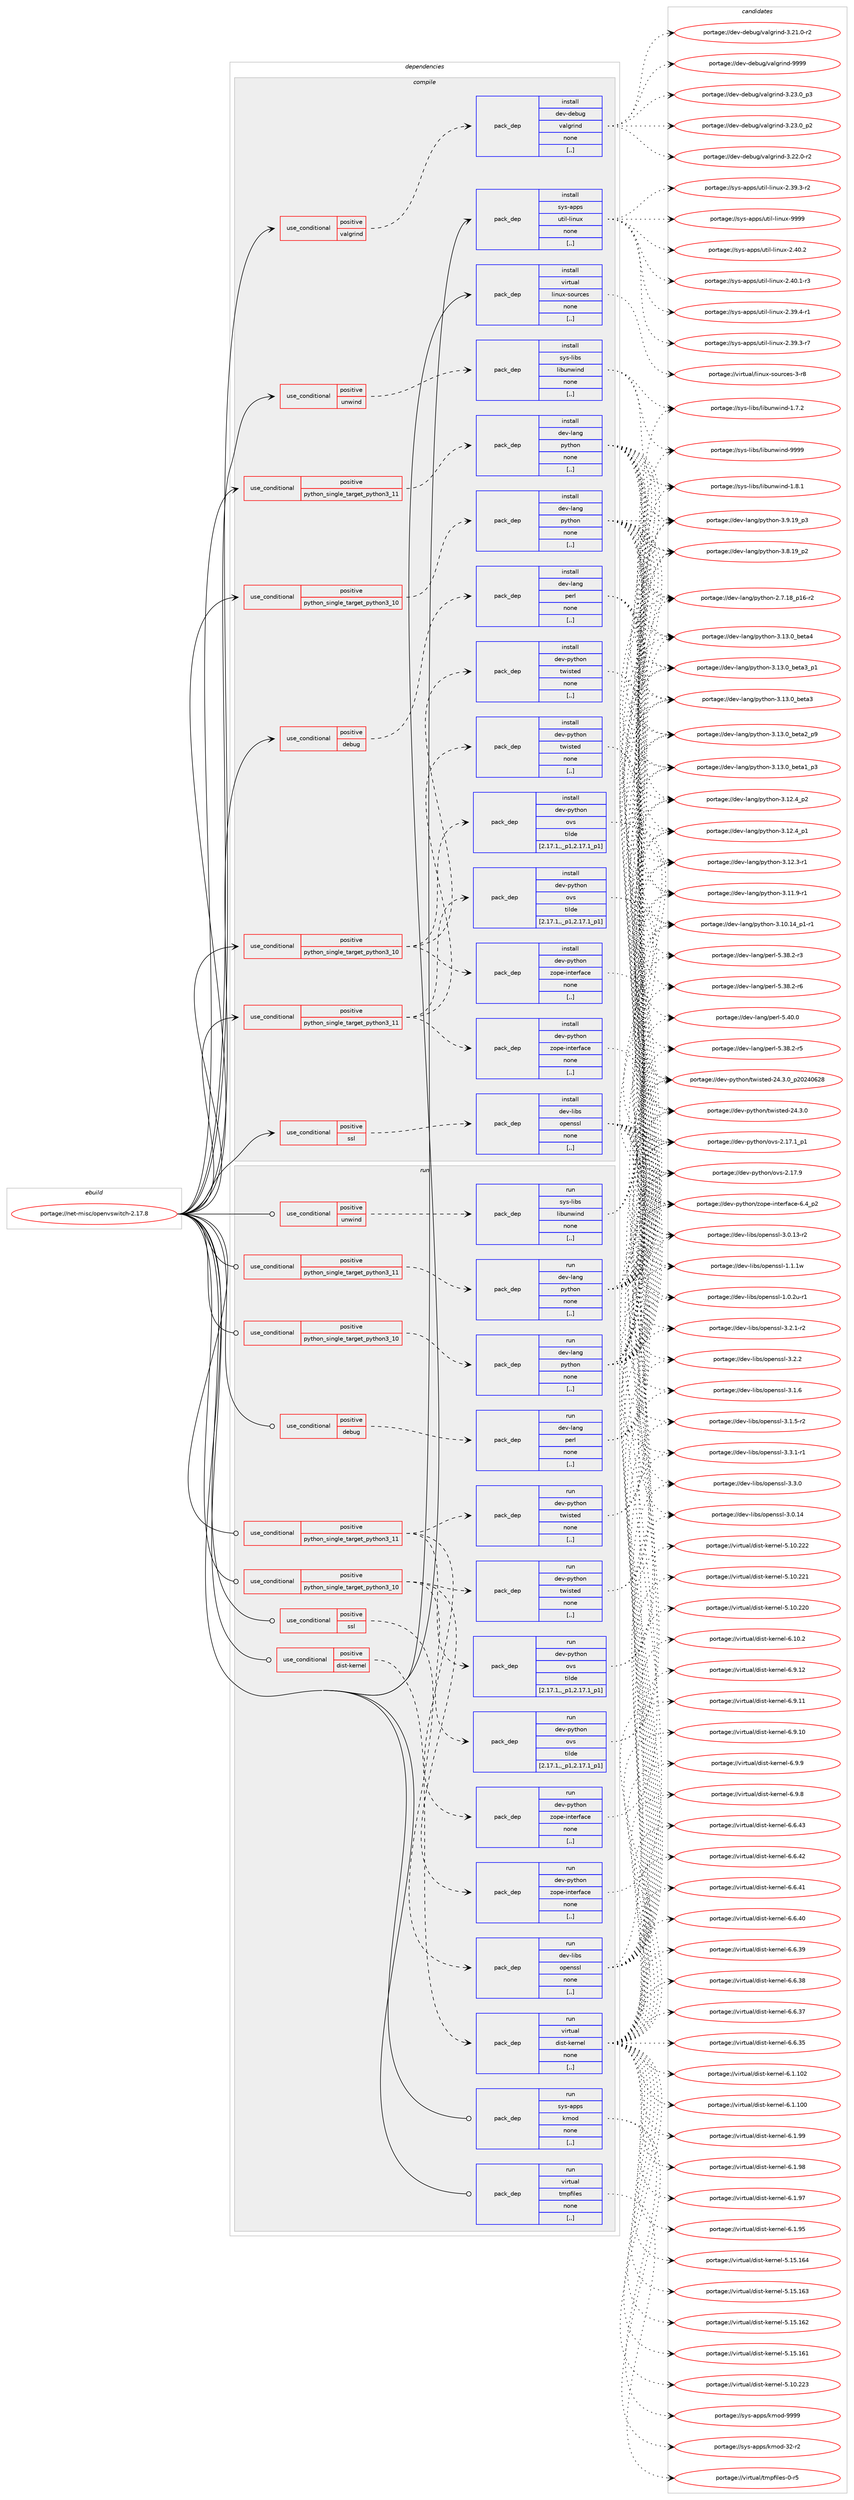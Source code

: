digraph prolog {

# *************
# Graph options
# *************

newrank=true;
concentrate=true;
compound=true;
graph [rankdir=LR,fontname=Helvetica,fontsize=10,ranksep=1.5];#, ranksep=2.5, nodesep=0.2];
edge  [arrowhead=vee];
node  [fontname=Helvetica,fontsize=10];

# **********
# The ebuild
# **********

subgraph cluster_leftcol {
color=gray;
label=<<i>ebuild</i>>;
id [label="portage://net-misc/openvswitch-2.17.8", color=red, width=4, href="../net-misc/openvswitch-2.17.8.svg"];
}

# ****************
# The dependencies
# ****************

subgraph cluster_midcol {
color=gray;
label=<<i>dependencies</i>>;
subgraph cluster_compile {
fillcolor="#eeeeee";
style=filled;
label=<<i>compile</i>>;
subgraph cond98502 {
dependency373923 [label=<<TABLE BORDER="0" CELLBORDER="1" CELLSPACING="0" CELLPADDING="4"><TR><TD ROWSPAN="3" CELLPADDING="10">use_conditional</TD></TR><TR><TD>positive</TD></TR><TR><TD>debug</TD></TR></TABLE>>, shape=none, color=red];
subgraph pack272744 {
dependency373924 [label=<<TABLE BORDER="0" CELLBORDER="1" CELLSPACING="0" CELLPADDING="4" WIDTH="220"><TR><TD ROWSPAN="6" CELLPADDING="30">pack_dep</TD></TR><TR><TD WIDTH="110">install</TD></TR><TR><TD>dev-lang</TD></TR><TR><TD>perl</TD></TR><TR><TD>none</TD></TR><TR><TD>[,,]</TD></TR></TABLE>>, shape=none, color=blue];
}
dependency373923:e -> dependency373924:w [weight=20,style="dashed",arrowhead="vee"];
}
id:e -> dependency373923:w [weight=20,style="solid",arrowhead="vee"];
subgraph cond98503 {
dependency373925 [label=<<TABLE BORDER="0" CELLBORDER="1" CELLSPACING="0" CELLPADDING="4"><TR><TD ROWSPAN="3" CELLPADDING="10">use_conditional</TD></TR><TR><TD>positive</TD></TR><TR><TD>python_single_target_python3_10</TD></TR></TABLE>>, shape=none, color=red];
subgraph pack272745 {
dependency373926 [label=<<TABLE BORDER="0" CELLBORDER="1" CELLSPACING="0" CELLPADDING="4" WIDTH="220"><TR><TD ROWSPAN="6" CELLPADDING="30">pack_dep</TD></TR><TR><TD WIDTH="110">install</TD></TR><TR><TD>dev-lang</TD></TR><TR><TD>python</TD></TR><TR><TD>none</TD></TR><TR><TD>[,,]</TD></TR></TABLE>>, shape=none, color=blue];
}
dependency373925:e -> dependency373926:w [weight=20,style="dashed",arrowhead="vee"];
}
id:e -> dependency373925:w [weight=20,style="solid",arrowhead="vee"];
subgraph cond98504 {
dependency373927 [label=<<TABLE BORDER="0" CELLBORDER="1" CELLSPACING="0" CELLPADDING="4"><TR><TD ROWSPAN="3" CELLPADDING="10">use_conditional</TD></TR><TR><TD>positive</TD></TR><TR><TD>python_single_target_python3_10</TD></TR></TABLE>>, shape=none, color=red];
subgraph pack272746 {
dependency373928 [label=<<TABLE BORDER="0" CELLBORDER="1" CELLSPACING="0" CELLPADDING="4" WIDTH="220"><TR><TD ROWSPAN="6" CELLPADDING="30">pack_dep</TD></TR><TR><TD WIDTH="110">install</TD></TR><TR><TD>dev-python</TD></TR><TR><TD>ovs</TD></TR><TR><TD>tilde</TD></TR><TR><TD>[2.17.1,,_p1,2.17.1_p1]</TD></TR></TABLE>>, shape=none, color=blue];
}
dependency373927:e -> dependency373928:w [weight=20,style="dashed",arrowhead="vee"];
subgraph pack272747 {
dependency373929 [label=<<TABLE BORDER="0" CELLBORDER="1" CELLSPACING="0" CELLPADDING="4" WIDTH="220"><TR><TD ROWSPAN="6" CELLPADDING="30">pack_dep</TD></TR><TR><TD WIDTH="110">install</TD></TR><TR><TD>dev-python</TD></TR><TR><TD>twisted</TD></TR><TR><TD>none</TD></TR><TR><TD>[,,]</TD></TR></TABLE>>, shape=none, color=blue];
}
dependency373927:e -> dependency373929:w [weight=20,style="dashed",arrowhead="vee"];
subgraph pack272748 {
dependency373930 [label=<<TABLE BORDER="0" CELLBORDER="1" CELLSPACING="0" CELLPADDING="4" WIDTH="220"><TR><TD ROWSPAN="6" CELLPADDING="30">pack_dep</TD></TR><TR><TD WIDTH="110">install</TD></TR><TR><TD>dev-python</TD></TR><TR><TD>zope-interface</TD></TR><TR><TD>none</TD></TR><TR><TD>[,,]</TD></TR></TABLE>>, shape=none, color=blue];
}
dependency373927:e -> dependency373930:w [weight=20,style="dashed",arrowhead="vee"];
}
id:e -> dependency373927:w [weight=20,style="solid",arrowhead="vee"];
subgraph cond98505 {
dependency373931 [label=<<TABLE BORDER="0" CELLBORDER="1" CELLSPACING="0" CELLPADDING="4"><TR><TD ROWSPAN="3" CELLPADDING="10">use_conditional</TD></TR><TR><TD>positive</TD></TR><TR><TD>python_single_target_python3_11</TD></TR></TABLE>>, shape=none, color=red];
subgraph pack272749 {
dependency373932 [label=<<TABLE BORDER="0" CELLBORDER="1" CELLSPACING="0" CELLPADDING="4" WIDTH="220"><TR><TD ROWSPAN="6" CELLPADDING="30">pack_dep</TD></TR><TR><TD WIDTH="110">install</TD></TR><TR><TD>dev-lang</TD></TR><TR><TD>python</TD></TR><TR><TD>none</TD></TR><TR><TD>[,,]</TD></TR></TABLE>>, shape=none, color=blue];
}
dependency373931:e -> dependency373932:w [weight=20,style="dashed",arrowhead="vee"];
}
id:e -> dependency373931:w [weight=20,style="solid",arrowhead="vee"];
subgraph cond98506 {
dependency373933 [label=<<TABLE BORDER="0" CELLBORDER="1" CELLSPACING="0" CELLPADDING="4"><TR><TD ROWSPAN="3" CELLPADDING="10">use_conditional</TD></TR><TR><TD>positive</TD></TR><TR><TD>python_single_target_python3_11</TD></TR></TABLE>>, shape=none, color=red];
subgraph pack272750 {
dependency373934 [label=<<TABLE BORDER="0" CELLBORDER="1" CELLSPACING="0" CELLPADDING="4" WIDTH="220"><TR><TD ROWSPAN="6" CELLPADDING="30">pack_dep</TD></TR><TR><TD WIDTH="110">install</TD></TR><TR><TD>dev-python</TD></TR><TR><TD>ovs</TD></TR><TR><TD>tilde</TD></TR><TR><TD>[2.17.1,,_p1,2.17.1_p1]</TD></TR></TABLE>>, shape=none, color=blue];
}
dependency373933:e -> dependency373934:w [weight=20,style="dashed",arrowhead="vee"];
subgraph pack272751 {
dependency373935 [label=<<TABLE BORDER="0" CELLBORDER="1" CELLSPACING="0" CELLPADDING="4" WIDTH="220"><TR><TD ROWSPAN="6" CELLPADDING="30">pack_dep</TD></TR><TR><TD WIDTH="110">install</TD></TR><TR><TD>dev-python</TD></TR><TR><TD>twisted</TD></TR><TR><TD>none</TD></TR><TR><TD>[,,]</TD></TR></TABLE>>, shape=none, color=blue];
}
dependency373933:e -> dependency373935:w [weight=20,style="dashed",arrowhead="vee"];
subgraph pack272752 {
dependency373936 [label=<<TABLE BORDER="0" CELLBORDER="1" CELLSPACING="0" CELLPADDING="4" WIDTH="220"><TR><TD ROWSPAN="6" CELLPADDING="30">pack_dep</TD></TR><TR><TD WIDTH="110">install</TD></TR><TR><TD>dev-python</TD></TR><TR><TD>zope-interface</TD></TR><TR><TD>none</TD></TR><TR><TD>[,,]</TD></TR></TABLE>>, shape=none, color=blue];
}
dependency373933:e -> dependency373936:w [weight=20,style="dashed",arrowhead="vee"];
}
id:e -> dependency373933:w [weight=20,style="solid",arrowhead="vee"];
subgraph cond98507 {
dependency373937 [label=<<TABLE BORDER="0" CELLBORDER="1" CELLSPACING="0" CELLPADDING="4"><TR><TD ROWSPAN="3" CELLPADDING="10">use_conditional</TD></TR><TR><TD>positive</TD></TR><TR><TD>ssl</TD></TR></TABLE>>, shape=none, color=red];
subgraph pack272753 {
dependency373938 [label=<<TABLE BORDER="0" CELLBORDER="1" CELLSPACING="0" CELLPADDING="4" WIDTH="220"><TR><TD ROWSPAN="6" CELLPADDING="30">pack_dep</TD></TR><TR><TD WIDTH="110">install</TD></TR><TR><TD>dev-libs</TD></TR><TR><TD>openssl</TD></TR><TR><TD>none</TD></TR><TR><TD>[,,]</TD></TR></TABLE>>, shape=none, color=blue];
}
dependency373937:e -> dependency373938:w [weight=20,style="dashed",arrowhead="vee"];
}
id:e -> dependency373937:w [weight=20,style="solid",arrowhead="vee"];
subgraph cond98508 {
dependency373939 [label=<<TABLE BORDER="0" CELLBORDER="1" CELLSPACING="0" CELLPADDING="4"><TR><TD ROWSPAN="3" CELLPADDING="10">use_conditional</TD></TR><TR><TD>positive</TD></TR><TR><TD>unwind</TD></TR></TABLE>>, shape=none, color=red];
subgraph pack272754 {
dependency373940 [label=<<TABLE BORDER="0" CELLBORDER="1" CELLSPACING="0" CELLPADDING="4" WIDTH="220"><TR><TD ROWSPAN="6" CELLPADDING="30">pack_dep</TD></TR><TR><TD WIDTH="110">install</TD></TR><TR><TD>sys-libs</TD></TR><TR><TD>libunwind</TD></TR><TR><TD>none</TD></TR><TR><TD>[,,]</TD></TR></TABLE>>, shape=none, color=blue];
}
dependency373939:e -> dependency373940:w [weight=20,style="dashed",arrowhead="vee"];
}
id:e -> dependency373939:w [weight=20,style="solid",arrowhead="vee"];
subgraph cond98509 {
dependency373941 [label=<<TABLE BORDER="0" CELLBORDER="1" CELLSPACING="0" CELLPADDING="4"><TR><TD ROWSPAN="3" CELLPADDING="10">use_conditional</TD></TR><TR><TD>positive</TD></TR><TR><TD>valgrind</TD></TR></TABLE>>, shape=none, color=red];
subgraph pack272755 {
dependency373942 [label=<<TABLE BORDER="0" CELLBORDER="1" CELLSPACING="0" CELLPADDING="4" WIDTH="220"><TR><TD ROWSPAN="6" CELLPADDING="30">pack_dep</TD></TR><TR><TD WIDTH="110">install</TD></TR><TR><TD>dev-debug</TD></TR><TR><TD>valgrind</TD></TR><TR><TD>none</TD></TR><TR><TD>[,,]</TD></TR></TABLE>>, shape=none, color=blue];
}
dependency373941:e -> dependency373942:w [weight=20,style="dashed",arrowhead="vee"];
}
id:e -> dependency373941:w [weight=20,style="solid",arrowhead="vee"];
subgraph pack272756 {
dependency373943 [label=<<TABLE BORDER="0" CELLBORDER="1" CELLSPACING="0" CELLPADDING="4" WIDTH="220"><TR><TD ROWSPAN="6" CELLPADDING="30">pack_dep</TD></TR><TR><TD WIDTH="110">install</TD></TR><TR><TD>sys-apps</TD></TR><TR><TD>util-linux</TD></TR><TR><TD>none</TD></TR><TR><TD>[,,]</TD></TR></TABLE>>, shape=none, color=blue];
}
id:e -> dependency373943:w [weight=20,style="solid",arrowhead="vee"];
subgraph pack272757 {
dependency373944 [label=<<TABLE BORDER="0" CELLBORDER="1" CELLSPACING="0" CELLPADDING="4" WIDTH="220"><TR><TD ROWSPAN="6" CELLPADDING="30">pack_dep</TD></TR><TR><TD WIDTH="110">install</TD></TR><TR><TD>virtual</TD></TR><TR><TD>linux-sources</TD></TR><TR><TD>none</TD></TR><TR><TD>[,,]</TD></TR></TABLE>>, shape=none, color=blue];
}
id:e -> dependency373944:w [weight=20,style="solid",arrowhead="vee"];
}
subgraph cluster_compileandrun {
fillcolor="#eeeeee";
style=filled;
label=<<i>compile and run</i>>;
}
subgraph cluster_run {
fillcolor="#eeeeee";
style=filled;
label=<<i>run</i>>;
subgraph cond98510 {
dependency373945 [label=<<TABLE BORDER="0" CELLBORDER="1" CELLSPACING="0" CELLPADDING="4"><TR><TD ROWSPAN="3" CELLPADDING="10">use_conditional</TD></TR><TR><TD>positive</TD></TR><TR><TD>debug</TD></TR></TABLE>>, shape=none, color=red];
subgraph pack272758 {
dependency373946 [label=<<TABLE BORDER="0" CELLBORDER="1" CELLSPACING="0" CELLPADDING="4" WIDTH="220"><TR><TD ROWSPAN="6" CELLPADDING="30">pack_dep</TD></TR><TR><TD WIDTH="110">run</TD></TR><TR><TD>dev-lang</TD></TR><TR><TD>perl</TD></TR><TR><TD>none</TD></TR><TR><TD>[,,]</TD></TR></TABLE>>, shape=none, color=blue];
}
dependency373945:e -> dependency373946:w [weight=20,style="dashed",arrowhead="vee"];
}
id:e -> dependency373945:w [weight=20,style="solid",arrowhead="odot"];
subgraph cond98511 {
dependency373947 [label=<<TABLE BORDER="0" CELLBORDER="1" CELLSPACING="0" CELLPADDING="4"><TR><TD ROWSPAN="3" CELLPADDING="10">use_conditional</TD></TR><TR><TD>positive</TD></TR><TR><TD>dist-kernel</TD></TR></TABLE>>, shape=none, color=red];
subgraph pack272759 {
dependency373948 [label=<<TABLE BORDER="0" CELLBORDER="1" CELLSPACING="0" CELLPADDING="4" WIDTH="220"><TR><TD ROWSPAN="6" CELLPADDING="30">pack_dep</TD></TR><TR><TD WIDTH="110">run</TD></TR><TR><TD>virtual</TD></TR><TR><TD>dist-kernel</TD></TR><TR><TD>none</TD></TR><TR><TD>[,,]</TD></TR></TABLE>>, shape=none, color=blue];
}
dependency373947:e -> dependency373948:w [weight=20,style="dashed",arrowhead="vee"];
}
id:e -> dependency373947:w [weight=20,style="solid",arrowhead="odot"];
subgraph cond98512 {
dependency373949 [label=<<TABLE BORDER="0" CELLBORDER="1" CELLSPACING="0" CELLPADDING="4"><TR><TD ROWSPAN="3" CELLPADDING="10">use_conditional</TD></TR><TR><TD>positive</TD></TR><TR><TD>python_single_target_python3_10</TD></TR></TABLE>>, shape=none, color=red];
subgraph pack272760 {
dependency373950 [label=<<TABLE BORDER="0" CELLBORDER="1" CELLSPACING="0" CELLPADDING="4" WIDTH="220"><TR><TD ROWSPAN="6" CELLPADDING="30">pack_dep</TD></TR><TR><TD WIDTH="110">run</TD></TR><TR><TD>dev-lang</TD></TR><TR><TD>python</TD></TR><TR><TD>none</TD></TR><TR><TD>[,,]</TD></TR></TABLE>>, shape=none, color=blue];
}
dependency373949:e -> dependency373950:w [weight=20,style="dashed",arrowhead="vee"];
}
id:e -> dependency373949:w [weight=20,style="solid",arrowhead="odot"];
subgraph cond98513 {
dependency373951 [label=<<TABLE BORDER="0" CELLBORDER="1" CELLSPACING="0" CELLPADDING="4"><TR><TD ROWSPAN="3" CELLPADDING="10">use_conditional</TD></TR><TR><TD>positive</TD></TR><TR><TD>python_single_target_python3_10</TD></TR></TABLE>>, shape=none, color=red];
subgraph pack272761 {
dependency373952 [label=<<TABLE BORDER="0" CELLBORDER="1" CELLSPACING="0" CELLPADDING="4" WIDTH="220"><TR><TD ROWSPAN="6" CELLPADDING="30">pack_dep</TD></TR><TR><TD WIDTH="110">run</TD></TR><TR><TD>dev-python</TD></TR><TR><TD>ovs</TD></TR><TR><TD>tilde</TD></TR><TR><TD>[2.17.1,,_p1,2.17.1_p1]</TD></TR></TABLE>>, shape=none, color=blue];
}
dependency373951:e -> dependency373952:w [weight=20,style="dashed",arrowhead="vee"];
subgraph pack272762 {
dependency373953 [label=<<TABLE BORDER="0" CELLBORDER="1" CELLSPACING="0" CELLPADDING="4" WIDTH="220"><TR><TD ROWSPAN="6" CELLPADDING="30">pack_dep</TD></TR><TR><TD WIDTH="110">run</TD></TR><TR><TD>dev-python</TD></TR><TR><TD>twisted</TD></TR><TR><TD>none</TD></TR><TR><TD>[,,]</TD></TR></TABLE>>, shape=none, color=blue];
}
dependency373951:e -> dependency373953:w [weight=20,style="dashed",arrowhead="vee"];
subgraph pack272763 {
dependency373954 [label=<<TABLE BORDER="0" CELLBORDER="1" CELLSPACING="0" CELLPADDING="4" WIDTH="220"><TR><TD ROWSPAN="6" CELLPADDING="30">pack_dep</TD></TR><TR><TD WIDTH="110">run</TD></TR><TR><TD>dev-python</TD></TR><TR><TD>zope-interface</TD></TR><TR><TD>none</TD></TR><TR><TD>[,,]</TD></TR></TABLE>>, shape=none, color=blue];
}
dependency373951:e -> dependency373954:w [weight=20,style="dashed",arrowhead="vee"];
}
id:e -> dependency373951:w [weight=20,style="solid",arrowhead="odot"];
subgraph cond98514 {
dependency373955 [label=<<TABLE BORDER="0" CELLBORDER="1" CELLSPACING="0" CELLPADDING="4"><TR><TD ROWSPAN="3" CELLPADDING="10">use_conditional</TD></TR><TR><TD>positive</TD></TR><TR><TD>python_single_target_python3_11</TD></TR></TABLE>>, shape=none, color=red];
subgraph pack272764 {
dependency373956 [label=<<TABLE BORDER="0" CELLBORDER="1" CELLSPACING="0" CELLPADDING="4" WIDTH="220"><TR><TD ROWSPAN="6" CELLPADDING="30">pack_dep</TD></TR><TR><TD WIDTH="110">run</TD></TR><TR><TD>dev-lang</TD></TR><TR><TD>python</TD></TR><TR><TD>none</TD></TR><TR><TD>[,,]</TD></TR></TABLE>>, shape=none, color=blue];
}
dependency373955:e -> dependency373956:w [weight=20,style="dashed",arrowhead="vee"];
}
id:e -> dependency373955:w [weight=20,style="solid",arrowhead="odot"];
subgraph cond98515 {
dependency373957 [label=<<TABLE BORDER="0" CELLBORDER="1" CELLSPACING="0" CELLPADDING="4"><TR><TD ROWSPAN="3" CELLPADDING="10">use_conditional</TD></TR><TR><TD>positive</TD></TR><TR><TD>python_single_target_python3_11</TD></TR></TABLE>>, shape=none, color=red];
subgraph pack272765 {
dependency373958 [label=<<TABLE BORDER="0" CELLBORDER="1" CELLSPACING="0" CELLPADDING="4" WIDTH="220"><TR><TD ROWSPAN="6" CELLPADDING="30">pack_dep</TD></TR><TR><TD WIDTH="110">run</TD></TR><TR><TD>dev-python</TD></TR><TR><TD>ovs</TD></TR><TR><TD>tilde</TD></TR><TR><TD>[2.17.1,,_p1,2.17.1_p1]</TD></TR></TABLE>>, shape=none, color=blue];
}
dependency373957:e -> dependency373958:w [weight=20,style="dashed",arrowhead="vee"];
subgraph pack272766 {
dependency373959 [label=<<TABLE BORDER="0" CELLBORDER="1" CELLSPACING="0" CELLPADDING="4" WIDTH="220"><TR><TD ROWSPAN="6" CELLPADDING="30">pack_dep</TD></TR><TR><TD WIDTH="110">run</TD></TR><TR><TD>dev-python</TD></TR><TR><TD>twisted</TD></TR><TR><TD>none</TD></TR><TR><TD>[,,]</TD></TR></TABLE>>, shape=none, color=blue];
}
dependency373957:e -> dependency373959:w [weight=20,style="dashed",arrowhead="vee"];
subgraph pack272767 {
dependency373960 [label=<<TABLE BORDER="0" CELLBORDER="1" CELLSPACING="0" CELLPADDING="4" WIDTH="220"><TR><TD ROWSPAN="6" CELLPADDING="30">pack_dep</TD></TR><TR><TD WIDTH="110">run</TD></TR><TR><TD>dev-python</TD></TR><TR><TD>zope-interface</TD></TR><TR><TD>none</TD></TR><TR><TD>[,,]</TD></TR></TABLE>>, shape=none, color=blue];
}
dependency373957:e -> dependency373960:w [weight=20,style="dashed",arrowhead="vee"];
}
id:e -> dependency373957:w [weight=20,style="solid",arrowhead="odot"];
subgraph cond98516 {
dependency373961 [label=<<TABLE BORDER="0" CELLBORDER="1" CELLSPACING="0" CELLPADDING="4"><TR><TD ROWSPAN="3" CELLPADDING="10">use_conditional</TD></TR><TR><TD>positive</TD></TR><TR><TD>ssl</TD></TR></TABLE>>, shape=none, color=red];
subgraph pack272768 {
dependency373962 [label=<<TABLE BORDER="0" CELLBORDER="1" CELLSPACING="0" CELLPADDING="4" WIDTH="220"><TR><TD ROWSPAN="6" CELLPADDING="30">pack_dep</TD></TR><TR><TD WIDTH="110">run</TD></TR><TR><TD>dev-libs</TD></TR><TR><TD>openssl</TD></TR><TR><TD>none</TD></TR><TR><TD>[,,]</TD></TR></TABLE>>, shape=none, color=blue];
}
dependency373961:e -> dependency373962:w [weight=20,style="dashed",arrowhead="vee"];
}
id:e -> dependency373961:w [weight=20,style="solid",arrowhead="odot"];
subgraph cond98517 {
dependency373963 [label=<<TABLE BORDER="0" CELLBORDER="1" CELLSPACING="0" CELLPADDING="4"><TR><TD ROWSPAN="3" CELLPADDING="10">use_conditional</TD></TR><TR><TD>positive</TD></TR><TR><TD>unwind</TD></TR></TABLE>>, shape=none, color=red];
subgraph pack272769 {
dependency373964 [label=<<TABLE BORDER="0" CELLBORDER="1" CELLSPACING="0" CELLPADDING="4" WIDTH="220"><TR><TD ROWSPAN="6" CELLPADDING="30">pack_dep</TD></TR><TR><TD WIDTH="110">run</TD></TR><TR><TD>sys-libs</TD></TR><TR><TD>libunwind</TD></TR><TR><TD>none</TD></TR><TR><TD>[,,]</TD></TR></TABLE>>, shape=none, color=blue];
}
dependency373963:e -> dependency373964:w [weight=20,style="dashed",arrowhead="vee"];
}
id:e -> dependency373963:w [weight=20,style="solid",arrowhead="odot"];
subgraph pack272770 {
dependency373965 [label=<<TABLE BORDER="0" CELLBORDER="1" CELLSPACING="0" CELLPADDING="4" WIDTH="220"><TR><TD ROWSPAN="6" CELLPADDING="30">pack_dep</TD></TR><TR><TD WIDTH="110">run</TD></TR><TR><TD>sys-apps</TD></TR><TR><TD>kmod</TD></TR><TR><TD>none</TD></TR><TR><TD>[,,]</TD></TR></TABLE>>, shape=none, color=blue];
}
id:e -> dependency373965:w [weight=20,style="solid",arrowhead="odot"];
subgraph pack272771 {
dependency373966 [label=<<TABLE BORDER="0" CELLBORDER="1" CELLSPACING="0" CELLPADDING="4" WIDTH="220"><TR><TD ROWSPAN="6" CELLPADDING="30">pack_dep</TD></TR><TR><TD WIDTH="110">run</TD></TR><TR><TD>virtual</TD></TR><TR><TD>tmpfiles</TD></TR><TR><TD>none</TD></TR><TR><TD>[,,]</TD></TR></TABLE>>, shape=none, color=blue];
}
id:e -> dependency373966:w [weight=20,style="solid",arrowhead="odot"];
}
}

# **************
# The candidates
# **************

subgraph cluster_choices {
rank=same;
color=gray;
label=<<i>candidates</i>>;

subgraph choice272744 {
color=black;
nodesep=1;
choice10010111845108971101034711210111410845534652484648 [label="portage://dev-lang/perl-5.40.0", color=red, width=4,href="../dev-lang/perl-5.40.0.svg"];
choice100101118451089711010347112101114108455346515646504511454 [label="portage://dev-lang/perl-5.38.2-r6", color=red, width=4,href="../dev-lang/perl-5.38.2-r6.svg"];
choice100101118451089711010347112101114108455346515646504511453 [label="portage://dev-lang/perl-5.38.2-r5", color=red, width=4,href="../dev-lang/perl-5.38.2-r5.svg"];
choice100101118451089711010347112101114108455346515646504511451 [label="portage://dev-lang/perl-5.38.2-r3", color=red, width=4,href="../dev-lang/perl-5.38.2-r3.svg"];
dependency373924:e -> choice10010111845108971101034711210111410845534652484648:w [style=dotted,weight="100"];
dependency373924:e -> choice100101118451089711010347112101114108455346515646504511454:w [style=dotted,weight="100"];
dependency373924:e -> choice100101118451089711010347112101114108455346515646504511453:w [style=dotted,weight="100"];
dependency373924:e -> choice100101118451089711010347112101114108455346515646504511451:w [style=dotted,weight="100"];
}
subgraph choice272745 {
color=black;
nodesep=1;
choice1001011184510897110103471121211161041111104551464951464895981011169752 [label="portage://dev-lang/python-3.13.0_beta4", color=red, width=4,href="../dev-lang/python-3.13.0_beta4.svg"];
choice10010111845108971101034711212111610411111045514649514648959810111697519511249 [label="portage://dev-lang/python-3.13.0_beta3_p1", color=red, width=4,href="../dev-lang/python-3.13.0_beta3_p1.svg"];
choice1001011184510897110103471121211161041111104551464951464895981011169751 [label="portage://dev-lang/python-3.13.0_beta3", color=red, width=4,href="../dev-lang/python-3.13.0_beta3.svg"];
choice10010111845108971101034711212111610411111045514649514648959810111697509511257 [label="portage://dev-lang/python-3.13.0_beta2_p9", color=red, width=4,href="../dev-lang/python-3.13.0_beta2_p9.svg"];
choice10010111845108971101034711212111610411111045514649514648959810111697499511251 [label="portage://dev-lang/python-3.13.0_beta1_p3", color=red, width=4,href="../dev-lang/python-3.13.0_beta1_p3.svg"];
choice100101118451089711010347112121116104111110455146495046529511250 [label="portage://dev-lang/python-3.12.4_p2", color=red, width=4,href="../dev-lang/python-3.12.4_p2.svg"];
choice100101118451089711010347112121116104111110455146495046529511249 [label="portage://dev-lang/python-3.12.4_p1", color=red, width=4,href="../dev-lang/python-3.12.4_p1.svg"];
choice100101118451089711010347112121116104111110455146495046514511449 [label="portage://dev-lang/python-3.12.3-r1", color=red, width=4,href="../dev-lang/python-3.12.3-r1.svg"];
choice100101118451089711010347112121116104111110455146494946574511449 [label="portage://dev-lang/python-3.11.9-r1", color=red, width=4,href="../dev-lang/python-3.11.9-r1.svg"];
choice100101118451089711010347112121116104111110455146494846495295112494511449 [label="portage://dev-lang/python-3.10.14_p1-r1", color=red, width=4,href="../dev-lang/python-3.10.14_p1-r1.svg"];
choice100101118451089711010347112121116104111110455146574649579511251 [label="portage://dev-lang/python-3.9.19_p3", color=red, width=4,href="../dev-lang/python-3.9.19_p3.svg"];
choice100101118451089711010347112121116104111110455146564649579511250 [label="portage://dev-lang/python-3.8.19_p2", color=red, width=4,href="../dev-lang/python-3.8.19_p2.svg"];
choice100101118451089711010347112121116104111110455046554649569511249544511450 [label="portage://dev-lang/python-2.7.18_p16-r2", color=red, width=4,href="../dev-lang/python-2.7.18_p16-r2.svg"];
dependency373926:e -> choice1001011184510897110103471121211161041111104551464951464895981011169752:w [style=dotted,weight="100"];
dependency373926:e -> choice10010111845108971101034711212111610411111045514649514648959810111697519511249:w [style=dotted,weight="100"];
dependency373926:e -> choice1001011184510897110103471121211161041111104551464951464895981011169751:w [style=dotted,weight="100"];
dependency373926:e -> choice10010111845108971101034711212111610411111045514649514648959810111697509511257:w [style=dotted,weight="100"];
dependency373926:e -> choice10010111845108971101034711212111610411111045514649514648959810111697499511251:w [style=dotted,weight="100"];
dependency373926:e -> choice100101118451089711010347112121116104111110455146495046529511250:w [style=dotted,weight="100"];
dependency373926:e -> choice100101118451089711010347112121116104111110455146495046529511249:w [style=dotted,weight="100"];
dependency373926:e -> choice100101118451089711010347112121116104111110455146495046514511449:w [style=dotted,weight="100"];
dependency373926:e -> choice100101118451089711010347112121116104111110455146494946574511449:w [style=dotted,weight="100"];
dependency373926:e -> choice100101118451089711010347112121116104111110455146494846495295112494511449:w [style=dotted,weight="100"];
dependency373926:e -> choice100101118451089711010347112121116104111110455146574649579511251:w [style=dotted,weight="100"];
dependency373926:e -> choice100101118451089711010347112121116104111110455146564649579511250:w [style=dotted,weight="100"];
dependency373926:e -> choice100101118451089711010347112121116104111110455046554649569511249544511450:w [style=dotted,weight="100"];
}
subgraph choice272746 {
color=black;
nodesep=1;
choice100101118451121211161041111104711111811545504649554657 [label="portage://dev-python/ovs-2.17.9", color=red, width=4,href="../dev-python/ovs-2.17.9.svg"];
choice1001011184511212111610411111047111118115455046495546499511249 [label="portage://dev-python/ovs-2.17.1_p1", color=red, width=4,href="../dev-python/ovs-2.17.1_p1.svg"];
dependency373928:e -> choice100101118451121211161041111104711111811545504649554657:w [style=dotted,weight="100"];
dependency373928:e -> choice1001011184511212111610411111047111118115455046495546499511249:w [style=dotted,weight="100"];
}
subgraph choice272747 {
color=black;
nodesep=1;
choice100101118451121211161041111104711611910511511610110045505246514648951125048505248545056 [label="portage://dev-python/twisted-24.3.0_p20240628", color=red, width=4,href="../dev-python/twisted-24.3.0_p20240628.svg"];
choice100101118451121211161041111104711611910511511610110045505246514648 [label="portage://dev-python/twisted-24.3.0", color=red, width=4,href="../dev-python/twisted-24.3.0.svg"];
dependency373929:e -> choice100101118451121211161041111104711611910511511610110045505246514648951125048505248545056:w [style=dotted,weight="100"];
dependency373929:e -> choice100101118451121211161041111104711611910511511610110045505246514648:w [style=dotted,weight="100"];
}
subgraph choice272748 {
color=black;
nodesep=1;
choice1001011184511212111610411111047122111112101451051101161011141029799101455446529511250 [label="portage://dev-python/zope-interface-6.4_p2", color=red, width=4,href="../dev-python/zope-interface-6.4_p2.svg"];
dependency373930:e -> choice1001011184511212111610411111047122111112101451051101161011141029799101455446529511250:w [style=dotted,weight="100"];
}
subgraph choice272749 {
color=black;
nodesep=1;
choice1001011184510897110103471121211161041111104551464951464895981011169752 [label="portage://dev-lang/python-3.13.0_beta4", color=red, width=4,href="../dev-lang/python-3.13.0_beta4.svg"];
choice10010111845108971101034711212111610411111045514649514648959810111697519511249 [label="portage://dev-lang/python-3.13.0_beta3_p1", color=red, width=4,href="../dev-lang/python-3.13.0_beta3_p1.svg"];
choice1001011184510897110103471121211161041111104551464951464895981011169751 [label="portage://dev-lang/python-3.13.0_beta3", color=red, width=4,href="../dev-lang/python-3.13.0_beta3.svg"];
choice10010111845108971101034711212111610411111045514649514648959810111697509511257 [label="portage://dev-lang/python-3.13.0_beta2_p9", color=red, width=4,href="../dev-lang/python-3.13.0_beta2_p9.svg"];
choice10010111845108971101034711212111610411111045514649514648959810111697499511251 [label="portage://dev-lang/python-3.13.0_beta1_p3", color=red, width=4,href="../dev-lang/python-3.13.0_beta1_p3.svg"];
choice100101118451089711010347112121116104111110455146495046529511250 [label="portage://dev-lang/python-3.12.4_p2", color=red, width=4,href="../dev-lang/python-3.12.4_p2.svg"];
choice100101118451089711010347112121116104111110455146495046529511249 [label="portage://dev-lang/python-3.12.4_p1", color=red, width=4,href="../dev-lang/python-3.12.4_p1.svg"];
choice100101118451089711010347112121116104111110455146495046514511449 [label="portage://dev-lang/python-3.12.3-r1", color=red, width=4,href="../dev-lang/python-3.12.3-r1.svg"];
choice100101118451089711010347112121116104111110455146494946574511449 [label="portage://dev-lang/python-3.11.9-r1", color=red, width=4,href="../dev-lang/python-3.11.9-r1.svg"];
choice100101118451089711010347112121116104111110455146494846495295112494511449 [label="portage://dev-lang/python-3.10.14_p1-r1", color=red, width=4,href="../dev-lang/python-3.10.14_p1-r1.svg"];
choice100101118451089711010347112121116104111110455146574649579511251 [label="portage://dev-lang/python-3.9.19_p3", color=red, width=4,href="../dev-lang/python-3.9.19_p3.svg"];
choice100101118451089711010347112121116104111110455146564649579511250 [label="portage://dev-lang/python-3.8.19_p2", color=red, width=4,href="../dev-lang/python-3.8.19_p2.svg"];
choice100101118451089711010347112121116104111110455046554649569511249544511450 [label="portage://dev-lang/python-2.7.18_p16-r2", color=red, width=4,href="../dev-lang/python-2.7.18_p16-r2.svg"];
dependency373932:e -> choice1001011184510897110103471121211161041111104551464951464895981011169752:w [style=dotted,weight="100"];
dependency373932:e -> choice10010111845108971101034711212111610411111045514649514648959810111697519511249:w [style=dotted,weight="100"];
dependency373932:e -> choice1001011184510897110103471121211161041111104551464951464895981011169751:w [style=dotted,weight="100"];
dependency373932:e -> choice10010111845108971101034711212111610411111045514649514648959810111697509511257:w [style=dotted,weight="100"];
dependency373932:e -> choice10010111845108971101034711212111610411111045514649514648959810111697499511251:w [style=dotted,weight="100"];
dependency373932:e -> choice100101118451089711010347112121116104111110455146495046529511250:w [style=dotted,weight="100"];
dependency373932:e -> choice100101118451089711010347112121116104111110455146495046529511249:w [style=dotted,weight="100"];
dependency373932:e -> choice100101118451089711010347112121116104111110455146495046514511449:w [style=dotted,weight="100"];
dependency373932:e -> choice100101118451089711010347112121116104111110455146494946574511449:w [style=dotted,weight="100"];
dependency373932:e -> choice100101118451089711010347112121116104111110455146494846495295112494511449:w [style=dotted,weight="100"];
dependency373932:e -> choice100101118451089711010347112121116104111110455146574649579511251:w [style=dotted,weight="100"];
dependency373932:e -> choice100101118451089711010347112121116104111110455146564649579511250:w [style=dotted,weight="100"];
dependency373932:e -> choice100101118451089711010347112121116104111110455046554649569511249544511450:w [style=dotted,weight="100"];
}
subgraph choice272750 {
color=black;
nodesep=1;
choice100101118451121211161041111104711111811545504649554657 [label="portage://dev-python/ovs-2.17.9", color=red, width=4,href="../dev-python/ovs-2.17.9.svg"];
choice1001011184511212111610411111047111118115455046495546499511249 [label="portage://dev-python/ovs-2.17.1_p1", color=red, width=4,href="../dev-python/ovs-2.17.1_p1.svg"];
dependency373934:e -> choice100101118451121211161041111104711111811545504649554657:w [style=dotted,weight="100"];
dependency373934:e -> choice1001011184511212111610411111047111118115455046495546499511249:w [style=dotted,weight="100"];
}
subgraph choice272751 {
color=black;
nodesep=1;
choice100101118451121211161041111104711611910511511610110045505246514648951125048505248545056 [label="portage://dev-python/twisted-24.3.0_p20240628", color=red, width=4,href="../dev-python/twisted-24.3.0_p20240628.svg"];
choice100101118451121211161041111104711611910511511610110045505246514648 [label="portage://dev-python/twisted-24.3.0", color=red, width=4,href="../dev-python/twisted-24.3.0.svg"];
dependency373935:e -> choice100101118451121211161041111104711611910511511610110045505246514648951125048505248545056:w [style=dotted,weight="100"];
dependency373935:e -> choice100101118451121211161041111104711611910511511610110045505246514648:w [style=dotted,weight="100"];
}
subgraph choice272752 {
color=black;
nodesep=1;
choice1001011184511212111610411111047122111112101451051101161011141029799101455446529511250 [label="portage://dev-python/zope-interface-6.4_p2", color=red, width=4,href="../dev-python/zope-interface-6.4_p2.svg"];
dependency373936:e -> choice1001011184511212111610411111047122111112101451051101161011141029799101455446529511250:w [style=dotted,weight="100"];
}
subgraph choice272753 {
color=black;
nodesep=1;
choice1001011184510810598115471111121011101151151084551465146494511449 [label="portage://dev-libs/openssl-3.3.1-r1", color=red, width=4,href="../dev-libs/openssl-3.3.1-r1.svg"];
choice100101118451081059811547111112101110115115108455146514648 [label="portage://dev-libs/openssl-3.3.0", color=red, width=4,href="../dev-libs/openssl-3.3.0.svg"];
choice100101118451081059811547111112101110115115108455146504650 [label="portage://dev-libs/openssl-3.2.2", color=red, width=4,href="../dev-libs/openssl-3.2.2.svg"];
choice1001011184510810598115471111121011101151151084551465046494511450 [label="portage://dev-libs/openssl-3.2.1-r2", color=red, width=4,href="../dev-libs/openssl-3.2.1-r2.svg"];
choice100101118451081059811547111112101110115115108455146494654 [label="portage://dev-libs/openssl-3.1.6", color=red, width=4,href="../dev-libs/openssl-3.1.6.svg"];
choice1001011184510810598115471111121011101151151084551464946534511450 [label="portage://dev-libs/openssl-3.1.5-r2", color=red, width=4,href="../dev-libs/openssl-3.1.5-r2.svg"];
choice10010111845108105981154711111210111011511510845514648464952 [label="portage://dev-libs/openssl-3.0.14", color=red, width=4,href="../dev-libs/openssl-3.0.14.svg"];
choice100101118451081059811547111112101110115115108455146484649514511450 [label="portage://dev-libs/openssl-3.0.13-r2", color=red, width=4,href="../dev-libs/openssl-3.0.13-r2.svg"];
choice100101118451081059811547111112101110115115108454946494649119 [label="portage://dev-libs/openssl-1.1.1w", color=red, width=4,href="../dev-libs/openssl-1.1.1w.svg"];
choice1001011184510810598115471111121011101151151084549464846501174511449 [label="portage://dev-libs/openssl-1.0.2u-r1", color=red, width=4,href="../dev-libs/openssl-1.0.2u-r1.svg"];
dependency373938:e -> choice1001011184510810598115471111121011101151151084551465146494511449:w [style=dotted,weight="100"];
dependency373938:e -> choice100101118451081059811547111112101110115115108455146514648:w [style=dotted,weight="100"];
dependency373938:e -> choice100101118451081059811547111112101110115115108455146504650:w [style=dotted,weight="100"];
dependency373938:e -> choice1001011184510810598115471111121011101151151084551465046494511450:w [style=dotted,weight="100"];
dependency373938:e -> choice100101118451081059811547111112101110115115108455146494654:w [style=dotted,weight="100"];
dependency373938:e -> choice1001011184510810598115471111121011101151151084551464946534511450:w [style=dotted,weight="100"];
dependency373938:e -> choice10010111845108105981154711111210111011511510845514648464952:w [style=dotted,weight="100"];
dependency373938:e -> choice100101118451081059811547111112101110115115108455146484649514511450:w [style=dotted,weight="100"];
dependency373938:e -> choice100101118451081059811547111112101110115115108454946494649119:w [style=dotted,weight="100"];
dependency373938:e -> choice1001011184510810598115471111121011101151151084549464846501174511449:w [style=dotted,weight="100"];
}
subgraph choice272754 {
color=black;
nodesep=1;
choice115121115451081059811547108105981171101191051101004557575757 [label="portage://sys-libs/libunwind-9999", color=red, width=4,href="../sys-libs/libunwind-9999.svg"];
choice11512111545108105981154710810598117110119105110100454946564649 [label="portage://sys-libs/libunwind-1.8.1", color=red, width=4,href="../sys-libs/libunwind-1.8.1.svg"];
choice11512111545108105981154710810598117110119105110100454946554650 [label="portage://sys-libs/libunwind-1.7.2", color=red, width=4,href="../sys-libs/libunwind-1.7.2.svg"];
dependency373940:e -> choice115121115451081059811547108105981171101191051101004557575757:w [style=dotted,weight="100"];
dependency373940:e -> choice11512111545108105981154710810598117110119105110100454946564649:w [style=dotted,weight="100"];
dependency373940:e -> choice11512111545108105981154710810598117110119105110100454946554650:w [style=dotted,weight="100"];
}
subgraph choice272755 {
color=black;
nodesep=1;
choice100101118451001019811710347118971081031141051101004557575757 [label="portage://dev-debug/valgrind-9999", color=red, width=4,href="../dev-debug/valgrind-9999.svg"];
choice10010111845100101981171034711897108103114105110100455146505146489511251 [label="portage://dev-debug/valgrind-3.23.0_p3", color=red, width=4,href="../dev-debug/valgrind-3.23.0_p3.svg"];
choice10010111845100101981171034711897108103114105110100455146505146489511250 [label="portage://dev-debug/valgrind-3.23.0_p2", color=red, width=4,href="../dev-debug/valgrind-3.23.0_p2.svg"];
choice10010111845100101981171034711897108103114105110100455146505046484511450 [label="portage://dev-debug/valgrind-3.22.0-r2", color=red, width=4,href="../dev-debug/valgrind-3.22.0-r2.svg"];
choice10010111845100101981171034711897108103114105110100455146504946484511450 [label="portage://dev-debug/valgrind-3.21.0-r2", color=red, width=4,href="../dev-debug/valgrind-3.21.0-r2.svg"];
dependency373942:e -> choice100101118451001019811710347118971081031141051101004557575757:w [style=dotted,weight="100"];
dependency373942:e -> choice10010111845100101981171034711897108103114105110100455146505146489511251:w [style=dotted,weight="100"];
dependency373942:e -> choice10010111845100101981171034711897108103114105110100455146505146489511250:w [style=dotted,weight="100"];
dependency373942:e -> choice10010111845100101981171034711897108103114105110100455146505046484511450:w [style=dotted,weight="100"];
dependency373942:e -> choice10010111845100101981171034711897108103114105110100455146504946484511450:w [style=dotted,weight="100"];
}
subgraph choice272756 {
color=black;
nodesep=1;
choice115121115459711211211547117116105108451081051101171204557575757 [label="portage://sys-apps/util-linux-9999", color=red, width=4,href="../sys-apps/util-linux-9999.svg"];
choice1151211154597112112115471171161051084510810511011712045504652484650 [label="portage://sys-apps/util-linux-2.40.2", color=red, width=4,href="../sys-apps/util-linux-2.40.2.svg"];
choice11512111545971121121154711711610510845108105110117120455046524846494511451 [label="portage://sys-apps/util-linux-2.40.1-r3", color=red, width=4,href="../sys-apps/util-linux-2.40.1-r3.svg"];
choice11512111545971121121154711711610510845108105110117120455046515746524511449 [label="portage://sys-apps/util-linux-2.39.4-r1", color=red, width=4,href="../sys-apps/util-linux-2.39.4-r1.svg"];
choice11512111545971121121154711711610510845108105110117120455046515746514511455 [label="portage://sys-apps/util-linux-2.39.3-r7", color=red, width=4,href="../sys-apps/util-linux-2.39.3-r7.svg"];
choice11512111545971121121154711711610510845108105110117120455046515746514511450 [label="portage://sys-apps/util-linux-2.39.3-r2", color=red, width=4,href="../sys-apps/util-linux-2.39.3-r2.svg"];
dependency373943:e -> choice115121115459711211211547117116105108451081051101171204557575757:w [style=dotted,weight="100"];
dependency373943:e -> choice1151211154597112112115471171161051084510810511011712045504652484650:w [style=dotted,weight="100"];
dependency373943:e -> choice11512111545971121121154711711610510845108105110117120455046524846494511451:w [style=dotted,weight="100"];
dependency373943:e -> choice11512111545971121121154711711610510845108105110117120455046515746524511449:w [style=dotted,weight="100"];
dependency373943:e -> choice11512111545971121121154711711610510845108105110117120455046515746514511455:w [style=dotted,weight="100"];
dependency373943:e -> choice11512111545971121121154711711610510845108105110117120455046515746514511450:w [style=dotted,weight="100"];
}
subgraph choice272757 {
color=black;
nodesep=1;
choice1181051141161179710847108105110117120451151111171149910111545514511456 [label="portage://virtual/linux-sources-3-r8", color=red, width=4,href="../virtual/linux-sources-3-r8.svg"];
dependency373944:e -> choice1181051141161179710847108105110117120451151111171149910111545514511456:w [style=dotted,weight="100"];
}
subgraph choice272758 {
color=black;
nodesep=1;
choice10010111845108971101034711210111410845534652484648 [label="portage://dev-lang/perl-5.40.0", color=red, width=4,href="../dev-lang/perl-5.40.0.svg"];
choice100101118451089711010347112101114108455346515646504511454 [label="portage://dev-lang/perl-5.38.2-r6", color=red, width=4,href="../dev-lang/perl-5.38.2-r6.svg"];
choice100101118451089711010347112101114108455346515646504511453 [label="portage://dev-lang/perl-5.38.2-r5", color=red, width=4,href="../dev-lang/perl-5.38.2-r5.svg"];
choice100101118451089711010347112101114108455346515646504511451 [label="portage://dev-lang/perl-5.38.2-r3", color=red, width=4,href="../dev-lang/perl-5.38.2-r3.svg"];
dependency373946:e -> choice10010111845108971101034711210111410845534652484648:w [style=dotted,weight="100"];
dependency373946:e -> choice100101118451089711010347112101114108455346515646504511454:w [style=dotted,weight="100"];
dependency373946:e -> choice100101118451089711010347112101114108455346515646504511453:w [style=dotted,weight="100"];
dependency373946:e -> choice100101118451089711010347112101114108455346515646504511451:w [style=dotted,weight="100"];
}
subgraph choice272759 {
color=black;
nodesep=1;
choice11810511411611797108471001051151164510710111411010110845544649484650 [label="portage://virtual/dist-kernel-6.10.2", color=red, width=4,href="../virtual/dist-kernel-6.10.2.svg"];
choice11810511411611797108471001051151164510710111411010110845544657464950 [label="portage://virtual/dist-kernel-6.9.12", color=red, width=4,href="../virtual/dist-kernel-6.9.12.svg"];
choice11810511411611797108471001051151164510710111411010110845544657464949 [label="portage://virtual/dist-kernel-6.9.11", color=red, width=4,href="../virtual/dist-kernel-6.9.11.svg"];
choice11810511411611797108471001051151164510710111411010110845544657464948 [label="portage://virtual/dist-kernel-6.9.10", color=red, width=4,href="../virtual/dist-kernel-6.9.10.svg"];
choice118105114116117971084710010511511645107101114110101108455446574657 [label="portage://virtual/dist-kernel-6.9.9", color=red, width=4,href="../virtual/dist-kernel-6.9.9.svg"];
choice118105114116117971084710010511511645107101114110101108455446574656 [label="portage://virtual/dist-kernel-6.9.8", color=red, width=4,href="../virtual/dist-kernel-6.9.8.svg"];
choice11810511411611797108471001051151164510710111411010110845544654465251 [label="portage://virtual/dist-kernel-6.6.43", color=red, width=4,href="../virtual/dist-kernel-6.6.43.svg"];
choice11810511411611797108471001051151164510710111411010110845544654465250 [label="portage://virtual/dist-kernel-6.6.42", color=red, width=4,href="../virtual/dist-kernel-6.6.42.svg"];
choice11810511411611797108471001051151164510710111411010110845544654465249 [label="portage://virtual/dist-kernel-6.6.41", color=red, width=4,href="../virtual/dist-kernel-6.6.41.svg"];
choice11810511411611797108471001051151164510710111411010110845544654465248 [label="portage://virtual/dist-kernel-6.6.40", color=red, width=4,href="../virtual/dist-kernel-6.6.40.svg"];
choice11810511411611797108471001051151164510710111411010110845544654465157 [label="portage://virtual/dist-kernel-6.6.39", color=red, width=4,href="../virtual/dist-kernel-6.6.39.svg"];
choice11810511411611797108471001051151164510710111411010110845544654465156 [label="portage://virtual/dist-kernel-6.6.38", color=red, width=4,href="../virtual/dist-kernel-6.6.38.svg"];
choice11810511411611797108471001051151164510710111411010110845544654465155 [label="portage://virtual/dist-kernel-6.6.37", color=red, width=4,href="../virtual/dist-kernel-6.6.37.svg"];
choice11810511411611797108471001051151164510710111411010110845544654465153 [label="portage://virtual/dist-kernel-6.6.35", color=red, width=4,href="../virtual/dist-kernel-6.6.35.svg"];
choice1181051141161179710847100105115116451071011141101011084554464946494850 [label="portage://virtual/dist-kernel-6.1.102", color=red, width=4,href="../virtual/dist-kernel-6.1.102.svg"];
choice1181051141161179710847100105115116451071011141101011084554464946494848 [label="portage://virtual/dist-kernel-6.1.100", color=red, width=4,href="../virtual/dist-kernel-6.1.100.svg"];
choice11810511411611797108471001051151164510710111411010110845544649465757 [label="portage://virtual/dist-kernel-6.1.99", color=red, width=4,href="../virtual/dist-kernel-6.1.99.svg"];
choice11810511411611797108471001051151164510710111411010110845544649465756 [label="portage://virtual/dist-kernel-6.1.98", color=red, width=4,href="../virtual/dist-kernel-6.1.98.svg"];
choice11810511411611797108471001051151164510710111411010110845544649465755 [label="portage://virtual/dist-kernel-6.1.97", color=red, width=4,href="../virtual/dist-kernel-6.1.97.svg"];
choice11810511411611797108471001051151164510710111411010110845544649465753 [label="portage://virtual/dist-kernel-6.1.95", color=red, width=4,href="../virtual/dist-kernel-6.1.95.svg"];
choice118105114116117971084710010511511645107101114110101108455346495346495452 [label="portage://virtual/dist-kernel-5.15.164", color=red, width=4,href="../virtual/dist-kernel-5.15.164.svg"];
choice118105114116117971084710010511511645107101114110101108455346495346495451 [label="portage://virtual/dist-kernel-5.15.163", color=red, width=4,href="../virtual/dist-kernel-5.15.163.svg"];
choice118105114116117971084710010511511645107101114110101108455346495346495450 [label="portage://virtual/dist-kernel-5.15.162", color=red, width=4,href="../virtual/dist-kernel-5.15.162.svg"];
choice118105114116117971084710010511511645107101114110101108455346495346495449 [label="portage://virtual/dist-kernel-5.15.161", color=red, width=4,href="../virtual/dist-kernel-5.15.161.svg"];
choice118105114116117971084710010511511645107101114110101108455346494846505051 [label="portage://virtual/dist-kernel-5.10.223", color=red, width=4,href="../virtual/dist-kernel-5.10.223.svg"];
choice118105114116117971084710010511511645107101114110101108455346494846505050 [label="portage://virtual/dist-kernel-5.10.222", color=red, width=4,href="../virtual/dist-kernel-5.10.222.svg"];
choice118105114116117971084710010511511645107101114110101108455346494846505049 [label="portage://virtual/dist-kernel-5.10.221", color=red, width=4,href="../virtual/dist-kernel-5.10.221.svg"];
choice118105114116117971084710010511511645107101114110101108455346494846505048 [label="portage://virtual/dist-kernel-5.10.220", color=red, width=4,href="../virtual/dist-kernel-5.10.220.svg"];
dependency373948:e -> choice11810511411611797108471001051151164510710111411010110845544649484650:w [style=dotted,weight="100"];
dependency373948:e -> choice11810511411611797108471001051151164510710111411010110845544657464950:w [style=dotted,weight="100"];
dependency373948:e -> choice11810511411611797108471001051151164510710111411010110845544657464949:w [style=dotted,weight="100"];
dependency373948:e -> choice11810511411611797108471001051151164510710111411010110845544657464948:w [style=dotted,weight="100"];
dependency373948:e -> choice118105114116117971084710010511511645107101114110101108455446574657:w [style=dotted,weight="100"];
dependency373948:e -> choice118105114116117971084710010511511645107101114110101108455446574656:w [style=dotted,weight="100"];
dependency373948:e -> choice11810511411611797108471001051151164510710111411010110845544654465251:w [style=dotted,weight="100"];
dependency373948:e -> choice11810511411611797108471001051151164510710111411010110845544654465250:w [style=dotted,weight="100"];
dependency373948:e -> choice11810511411611797108471001051151164510710111411010110845544654465249:w [style=dotted,weight="100"];
dependency373948:e -> choice11810511411611797108471001051151164510710111411010110845544654465248:w [style=dotted,weight="100"];
dependency373948:e -> choice11810511411611797108471001051151164510710111411010110845544654465157:w [style=dotted,weight="100"];
dependency373948:e -> choice11810511411611797108471001051151164510710111411010110845544654465156:w [style=dotted,weight="100"];
dependency373948:e -> choice11810511411611797108471001051151164510710111411010110845544654465155:w [style=dotted,weight="100"];
dependency373948:e -> choice11810511411611797108471001051151164510710111411010110845544654465153:w [style=dotted,weight="100"];
dependency373948:e -> choice1181051141161179710847100105115116451071011141101011084554464946494850:w [style=dotted,weight="100"];
dependency373948:e -> choice1181051141161179710847100105115116451071011141101011084554464946494848:w [style=dotted,weight="100"];
dependency373948:e -> choice11810511411611797108471001051151164510710111411010110845544649465757:w [style=dotted,weight="100"];
dependency373948:e -> choice11810511411611797108471001051151164510710111411010110845544649465756:w [style=dotted,weight="100"];
dependency373948:e -> choice11810511411611797108471001051151164510710111411010110845544649465755:w [style=dotted,weight="100"];
dependency373948:e -> choice11810511411611797108471001051151164510710111411010110845544649465753:w [style=dotted,weight="100"];
dependency373948:e -> choice118105114116117971084710010511511645107101114110101108455346495346495452:w [style=dotted,weight="100"];
dependency373948:e -> choice118105114116117971084710010511511645107101114110101108455346495346495451:w [style=dotted,weight="100"];
dependency373948:e -> choice118105114116117971084710010511511645107101114110101108455346495346495450:w [style=dotted,weight="100"];
dependency373948:e -> choice118105114116117971084710010511511645107101114110101108455346495346495449:w [style=dotted,weight="100"];
dependency373948:e -> choice118105114116117971084710010511511645107101114110101108455346494846505051:w [style=dotted,weight="100"];
dependency373948:e -> choice118105114116117971084710010511511645107101114110101108455346494846505050:w [style=dotted,weight="100"];
dependency373948:e -> choice118105114116117971084710010511511645107101114110101108455346494846505049:w [style=dotted,weight="100"];
dependency373948:e -> choice118105114116117971084710010511511645107101114110101108455346494846505048:w [style=dotted,weight="100"];
}
subgraph choice272760 {
color=black;
nodesep=1;
choice1001011184510897110103471121211161041111104551464951464895981011169752 [label="portage://dev-lang/python-3.13.0_beta4", color=red, width=4,href="../dev-lang/python-3.13.0_beta4.svg"];
choice10010111845108971101034711212111610411111045514649514648959810111697519511249 [label="portage://dev-lang/python-3.13.0_beta3_p1", color=red, width=4,href="../dev-lang/python-3.13.0_beta3_p1.svg"];
choice1001011184510897110103471121211161041111104551464951464895981011169751 [label="portage://dev-lang/python-3.13.0_beta3", color=red, width=4,href="../dev-lang/python-3.13.0_beta3.svg"];
choice10010111845108971101034711212111610411111045514649514648959810111697509511257 [label="portage://dev-lang/python-3.13.0_beta2_p9", color=red, width=4,href="../dev-lang/python-3.13.0_beta2_p9.svg"];
choice10010111845108971101034711212111610411111045514649514648959810111697499511251 [label="portage://dev-lang/python-3.13.0_beta1_p3", color=red, width=4,href="../dev-lang/python-3.13.0_beta1_p3.svg"];
choice100101118451089711010347112121116104111110455146495046529511250 [label="portage://dev-lang/python-3.12.4_p2", color=red, width=4,href="../dev-lang/python-3.12.4_p2.svg"];
choice100101118451089711010347112121116104111110455146495046529511249 [label="portage://dev-lang/python-3.12.4_p1", color=red, width=4,href="../dev-lang/python-3.12.4_p1.svg"];
choice100101118451089711010347112121116104111110455146495046514511449 [label="portage://dev-lang/python-3.12.3-r1", color=red, width=4,href="../dev-lang/python-3.12.3-r1.svg"];
choice100101118451089711010347112121116104111110455146494946574511449 [label="portage://dev-lang/python-3.11.9-r1", color=red, width=4,href="../dev-lang/python-3.11.9-r1.svg"];
choice100101118451089711010347112121116104111110455146494846495295112494511449 [label="portage://dev-lang/python-3.10.14_p1-r1", color=red, width=4,href="../dev-lang/python-3.10.14_p1-r1.svg"];
choice100101118451089711010347112121116104111110455146574649579511251 [label="portage://dev-lang/python-3.9.19_p3", color=red, width=4,href="../dev-lang/python-3.9.19_p3.svg"];
choice100101118451089711010347112121116104111110455146564649579511250 [label="portage://dev-lang/python-3.8.19_p2", color=red, width=4,href="../dev-lang/python-3.8.19_p2.svg"];
choice100101118451089711010347112121116104111110455046554649569511249544511450 [label="portage://dev-lang/python-2.7.18_p16-r2", color=red, width=4,href="../dev-lang/python-2.7.18_p16-r2.svg"];
dependency373950:e -> choice1001011184510897110103471121211161041111104551464951464895981011169752:w [style=dotted,weight="100"];
dependency373950:e -> choice10010111845108971101034711212111610411111045514649514648959810111697519511249:w [style=dotted,weight="100"];
dependency373950:e -> choice1001011184510897110103471121211161041111104551464951464895981011169751:w [style=dotted,weight="100"];
dependency373950:e -> choice10010111845108971101034711212111610411111045514649514648959810111697509511257:w [style=dotted,weight="100"];
dependency373950:e -> choice10010111845108971101034711212111610411111045514649514648959810111697499511251:w [style=dotted,weight="100"];
dependency373950:e -> choice100101118451089711010347112121116104111110455146495046529511250:w [style=dotted,weight="100"];
dependency373950:e -> choice100101118451089711010347112121116104111110455146495046529511249:w [style=dotted,weight="100"];
dependency373950:e -> choice100101118451089711010347112121116104111110455146495046514511449:w [style=dotted,weight="100"];
dependency373950:e -> choice100101118451089711010347112121116104111110455146494946574511449:w [style=dotted,weight="100"];
dependency373950:e -> choice100101118451089711010347112121116104111110455146494846495295112494511449:w [style=dotted,weight="100"];
dependency373950:e -> choice100101118451089711010347112121116104111110455146574649579511251:w [style=dotted,weight="100"];
dependency373950:e -> choice100101118451089711010347112121116104111110455146564649579511250:w [style=dotted,weight="100"];
dependency373950:e -> choice100101118451089711010347112121116104111110455046554649569511249544511450:w [style=dotted,weight="100"];
}
subgraph choice272761 {
color=black;
nodesep=1;
choice100101118451121211161041111104711111811545504649554657 [label="portage://dev-python/ovs-2.17.9", color=red, width=4,href="../dev-python/ovs-2.17.9.svg"];
choice1001011184511212111610411111047111118115455046495546499511249 [label="portage://dev-python/ovs-2.17.1_p1", color=red, width=4,href="../dev-python/ovs-2.17.1_p1.svg"];
dependency373952:e -> choice100101118451121211161041111104711111811545504649554657:w [style=dotted,weight="100"];
dependency373952:e -> choice1001011184511212111610411111047111118115455046495546499511249:w [style=dotted,weight="100"];
}
subgraph choice272762 {
color=black;
nodesep=1;
choice100101118451121211161041111104711611910511511610110045505246514648951125048505248545056 [label="portage://dev-python/twisted-24.3.0_p20240628", color=red, width=4,href="../dev-python/twisted-24.3.0_p20240628.svg"];
choice100101118451121211161041111104711611910511511610110045505246514648 [label="portage://dev-python/twisted-24.3.0", color=red, width=4,href="../dev-python/twisted-24.3.0.svg"];
dependency373953:e -> choice100101118451121211161041111104711611910511511610110045505246514648951125048505248545056:w [style=dotted,weight="100"];
dependency373953:e -> choice100101118451121211161041111104711611910511511610110045505246514648:w [style=dotted,weight="100"];
}
subgraph choice272763 {
color=black;
nodesep=1;
choice1001011184511212111610411111047122111112101451051101161011141029799101455446529511250 [label="portage://dev-python/zope-interface-6.4_p2", color=red, width=4,href="../dev-python/zope-interface-6.4_p2.svg"];
dependency373954:e -> choice1001011184511212111610411111047122111112101451051101161011141029799101455446529511250:w [style=dotted,weight="100"];
}
subgraph choice272764 {
color=black;
nodesep=1;
choice1001011184510897110103471121211161041111104551464951464895981011169752 [label="portage://dev-lang/python-3.13.0_beta4", color=red, width=4,href="../dev-lang/python-3.13.0_beta4.svg"];
choice10010111845108971101034711212111610411111045514649514648959810111697519511249 [label="portage://dev-lang/python-3.13.0_beta3_p1", color=red, width=4,href="../dev-lang/python-3.13.0_beta3_p1.svg"];
choice1001011184510897110103471121211161041111104551464951464895981011169751 [label="portage://dev-lang/python-3.13.0_beta3", color=red, width=4,href="../dev-lang/python-3.13.0_beta3.svg"];
choice10010111845108971101034711212111610411111045514649514648959810111697509511257 [label="portage://dev-lang/python-3.13.0_beta2_p9", color=red, width=4,href="../dev-lang/python-3.13.0_beta2_p9.svg"];
choice10010111845108971101034711212111610411111045514649514648959810111697499511251 [label="portage://dev-lang/python-3.13.0_beta1_p3", color=red, width=4,href="../dev-lang/python-3.13.0_beta1_p3.svg"];
choice100101118451089711010347112121116104111110455146495046529511250 [label="portage://dev-lang/python-3.12.4_p2", color=red, width=4,href="../dev-lang/python-3.12.4_p2.svg"];
choice100101118451089711010347112121116104111110455146495046529511249 [label="portage://dev-lang/python-3.12.4_p1", color=red, width=4,href="../dev-lang/python-3.12.4_p1.svg"];
choice100101118451089711010347112121116104111110455146495046514511449 [label="portage://dev-lang/python-3.12.3-r1", color=red, width=4,href="../dev-lang/python-3.12.3-r1.svg"];
choice100101118451089711010347112121116104111110455146494946574511449 [label="portage://dev-lang/python-3.11.9-r1", color=red, width=4,href="../dev-lang/python-3.11.9-r1.svg"];
choice100101118451089711010347112121116104111110455146494846495295112494511449 [label="portage://dev-lang/python-3.10.14_p1-r1", color=red, width=4,href="../dev-lang/python-3.10.14_p1-r1.svg"];
choice100101118451089711010347112121116104111110455146574649579511251 [label="portage://dev-lang/python-3.9.19_p3", color=red, width=4,href="../dev-lang/python-3.9.19_p3.svg"];
choice100101118451089711010347112121116104111110455146564649579511250 [label="portage://dev-lang/python-3.8.19_p2", color=red, width=4,href="../dev-lang/python-3.8.19_p2.svg"];
choice100101118451089711010347112121116104111110455046554649569511249544511450 [label="portage://dev-lang/python-2.7.18_p16-r2", color=red, width=4,href="../dev-lang/python-2.7.18_p16-r2.svg"];
dependency373956:e -> choice1001011184510897110103471121211161041111104551464951464895981011169752:w [style=dotted,weight="100"];
dependency373956:e -> choice10010111845108971101034711212111610411111045514649514648959810111697519511249:w [style=dotted,weight="100"];
dependency373956:e -> choice1001011184510897110103471121211161041111104551464951464895981011169751:w [style=dotted,weight="100"];
dependency373956:e -> choice10010111845108971101034711212111610411111045514649514648959810111697509511257:w [style=dotted,weight="100"];
dependency373956:e -> choice10010111845108971101034711212111610411111045514649514648959810111697499511251:w [style=dotted,weight="100"];
dependency373956:e -> choice100101118451089711010347112121116104111110455146495046529511250:w [style=dotted,weight="100"];
dependency373956:e -> choice100101118451089711010347112121116104111110455146495046529511249:w [style=dotted,weight="100"];
dependency373956:e -> choice100101118451089711010347112121116104111110455146495046514511449:w [style=dotted,weight="100"];
dependency373956:e -> choice100101118451089711010347112121116104111110455146494946574511449:w [style=dotted,weight="100"];
dependency373956:e -> choice100101118451089711010347112121116104111110455146494846495295112494511449:w [style=dotted,weight="100"];
dependency373956:e -> choice100101118451089711010347112121116104111110455146574649579511251:w [style=dotted,weight="100"];
dependency373956:e -> choice100101118451089711010347112121116104111110455146564649579511250:w [style=dotted,weight="100"];
dependency373956:e -> choice100101118451089711010347112121116104111110455046554649569511249544511450:w [style=dotted,weight="100"];
}
subgraph choice272765 {
color=black;
nodesep=1;
choice100101118451121211161041111104711111811545504649554657 [label="portage://dev-python/ovs-2.17.9", color=red, width=4,href="../dev-python/ovs-2.17.9.svg"];
choice1001011184511212111610411111047111118115455046495546499511249 [label="portage://dev-python/ovs-2.17.1_p1", color=red, width=4,href="../dev-python/ovs-2.17.1_p1.svg"];
dependency373958:e -> choice100101118451121211161041111104711111811545504649554657:w [style=dotted,weight="100"];
dependency373958:e -> choice1001011184511212111610411111047111118115455046495546499511249:w [style=dotted,weight="100"];
}
subgraph choice272766 {
color=black;
nodesep=1;
choice100101118451121211161041111104711611910511511610110045505246514648951125048505248545056 [label="portage://dev-python/twisted-24.3.0_p20240628", color=red, width=4,href="../dev-python/twisted-24.3.0_p20240628.svg"];
choice100101118451121211161041111104711611910511511610110045505246514648 [label="portage://dev-python/twisted-24.3.0", color=red, width=4,href="../dev-python/twisted-24.3.0.svg"];
dependency373959:e -> choice100101118451121211161041111104711611910511511610110045505246514648951125048505248545056:w [style=dotted,weight="100"];
dependency373959:e -> choice100101118451121211161041111104711611910511511610110045505246514648:w [style=dotted,weight="100"];
}
subgraph choice272767 {
color=black;
nodesep=1;
choice1001011184511212111610411111047122111112101451051101161011141029799101455446529511250 [label="portage://dev-python/zope-interface-6.4_p2", color=red, width=4,href="../dev-python/zope-interface-6.4_p2.svg"];
dependency373960:e -> choice1001011184511212111610411111047122111112101451051101161011141029799101455446529511250:w [style=dotted,weight="100"];
}
subgraph choice272768 {
color=black;
nodesep=1;
choice1001011184510810598115471111121011101151151084551465146494511449 [label="portage://dev-libs/openssl-3.3.1-r1", color=red, width=4,href="../dev-libs/openssl-3.3.1-r1.svg"];
choice100101118451081059811547111112101110115115108455146514648 [label="portage://dev-libs/openssl-3.3.0", color=red, width=4,href="../dev-libs/openssl-3.3.0.svg"];
choice100101118451081059811547111112101110115115108455146504650 [label="portage://dev-libs/openssl-3.2.2", color=red, width=4,href="../dev-libs/openssl-3.2.2.svg"];
choice1001011184510810598115471111121011101151151084551465046494511450 [label="portage://dev-libs/openssl-3.2.1-r2", color=red, width=4,href="../dev-libs/openssl-3.2.1-r2.svg"];
choice100101118451081059811547111112101110115115108455146494654 [label="portage://dev-libs/openssl-3.1.6", color=red, width=4,href="../dev-libs/openssl-3.1.6.svg"];
choice1001011184510810598115471111121011101151151084551464946534511450 [label="portage://dev-libs/openssl-3.1.5-r2", color=red, width=4,href="../dev-libs/openssl-3.1.5-r2.svg"];
choice10010111845108105981154711111210111011511510845514648464952 [label="portage://dev-libs/openssl-3.0.14", color=red, width=4,href="../dev-libs/openssl-3.0.14.svg"];
choice100101118451081059811547111112101110115115108455146484649514511450 [label="portage://dev-libs/openssl-3.0.13-r2", color=red, width=4,href="../dev-libs/openssl-3.0.13-r2.svg"];
choice100101118451081059811547111112101110115115108454946494649119 [label="portage://dev-libs/openssl-1.1.1w", color=red, width=4,href="../dev-libs/openssl-1.1.1w.svg"];
choice1001011184510810598115471111121011101151151084549464846501174511449 [label="portage://dev-libs/openssl-1.0.2u-r1", color=red, width=4,href="../dev-libs/openssl-1.0.2u-r1.svg"];
dependency373962:e -> choice1001011184510810598115471111121011101151151084551465146494511449:w [style=dotted,weight="100"];
dependency373962:e -> choice100101118451081059811547111112101110115115108455146514648:w [style=dotted,weight="100"];
dependency373962:e -> choice100101118451081059811547111112101110115115108455146504650:w [style=dotted,weight="100"];
dependency373962:e -> choice1001011184510810598115471111121011101151151084551465046494511450:w [style=dotted,weight="100"];
dependency373962:e -> choice100101118451081059811547111112101110115115108455146494654:w [style=dotted,weight="100"];
dependency373962:e -> choice1001011184510810598115471111121011101151151084551464946534511450:w [style=dotted,weight="100"];
dependency373962:e -> choice10010111845108105981154711111210111011511510845514648464952:w [style=dotted,weight="100"];
dependency373962:e -> choice100101118451081059811547111112101110115115108455146484649514511450:w [style=dotted,weight="100"];
dependency373962:e -> choice100101118451081059811547111112101110115115108454946494649119:w [style=dotted,weight="100"];
dependency373962:e -> choice1001011184510810598115471111121011101151151084549464846501174511449:w [style=dotted,weight="100"];
}
subgraph choice272769 {
color=black;
nodesep=1;
choice115121115451081059811547108105981171101191051101004557575757 [label="portage://sys-libs/libunwind-9999", color=red, width=4,href="../sys-libs/libunwind-9999.svg"];
choice11512111545108105981154710810598117110119105110100454946564649 [label="portage://sys-libs/libunwind-1.8.1", color=red, width=4,href="../sys-libs/libunwind-1.8.1.svg"];
choice11512111545108105981154710810598117110119105110100454946554650 [label="portage://sys-libs/libunwind-1.7.2", color=red, width=4,href="../sys-libs/libunwind-1.7.2.svg"];
dependency373964:e -> choice115121115451081059811547108105981171101191051101004557575757:w [style=dotted,weight="100"];
dependency373964:e -> choice11512111545108105981154710810598117110119105110100454946564649:w [style=dotted,weight="100"];
dependency373964:e -> choice11512111545108105981154710810598117110119105110100454946554650:w [style=dotted,weight="100"];
}
subgraph choice272770 {
color=black;
nodesep=1;
choice1151211154597112112115471071091111004557575757 [label="portage://sys-apps/kmod-9999", color=red, width=4,href="../sys-apps/kmod-9999.svg"];
choice1151211154597112112115471071091111004551504511450 [label="portage://sys-apps/kmod-32-r2", color=red, width=4,href="../sys-apps/kmod-32-r2.svg"];
dependency373965:e -> choice1151211154597112112115471071091111004557575757:w [style=dotted,weight="100"];
dependency373965:e -> choice1151211154597112112115471071091111004551504511450:w [style=dotted,weight="100"];
}
subgraph choice272771 {
color=black;
nodesep=1;
choice118105114116117971084711610911210210510810111545484511453 [label="portage://virtual/tmpfiles-0-r5", color=red, width=4,href="../virtual/tmpfiles-0-r5.svg"];
dependency373966:e -> choice118105114116117971084711610911210210510810111545484511453:w [style=dotted,weight="100"];
}
}

}
